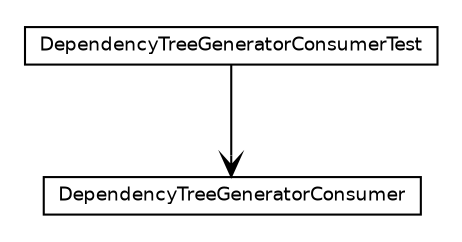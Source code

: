 #!/usr/local/bin/dot
#
# Class diagram 
# Generated by UmlGraph version 4.6 (http://www.spinellis.gr/sw/umlgraph)
#

digraph G {
	edge [fontname="Helvetica",fontsize=10,labelfontname="Helvetica",labelfontsize=10];
	node [fontname="Helvetica",fontsize=10,shape=plaintext];
	// org.apache.archiva.consumers.dependencytree.DependencyTreeGeneratorConsumerTest
	c6798 [label=<<table border="0" cellborder="1" cellspacing="0" cellpadding="2" port="p" href="./DependencyTreeGeneratorConsumerTest.html">
		<tr><td><table border="0" cellspacing="0" cellpadding="1">
			<tr><td> DependencyTreeGeneratorConsumerTest </td></tr>
		</table></td></tr>
		</table>>, fontname="Helvetica", fontcolor="black", fontsize=9.0];
	// org.apache.archiva.consumers.dependencytree.DependencyTreeGeneratorConsumerTest NAVASSOC org.apache.archiva.consumers.dependencytree.DependencyTreeGeneratorConsumer
	c6798:p -> c6888:p [taillabel="", label="", headlabel="", fontname="Helvetica", fontcolor="black", fontsize=10.0, color="black", arrowhead=open];
	// org.apache.archiva.consumers.dependencytree.DependencyTreeGeneratorConsumer
	c6888 [label=<<table border="0" cellborder="1" cellspacing="0" cellpadding="2" port="p" href="http://java.sun.com/j2se/1.4.2/docs/api/org/apache/archiva/consumers/dependencytree/DependencyTreeGeneratorConsumer.html">
		<tr><td><table border="0" cellspacing="0" cellpadding="1">
			<tr><td> DependencyTreeGeneratorConsumer </td></tr>
		</table></td></tr>
		</table>>, fontname="Helvetica", fontcolor="black", fontsize=9.0];
}

